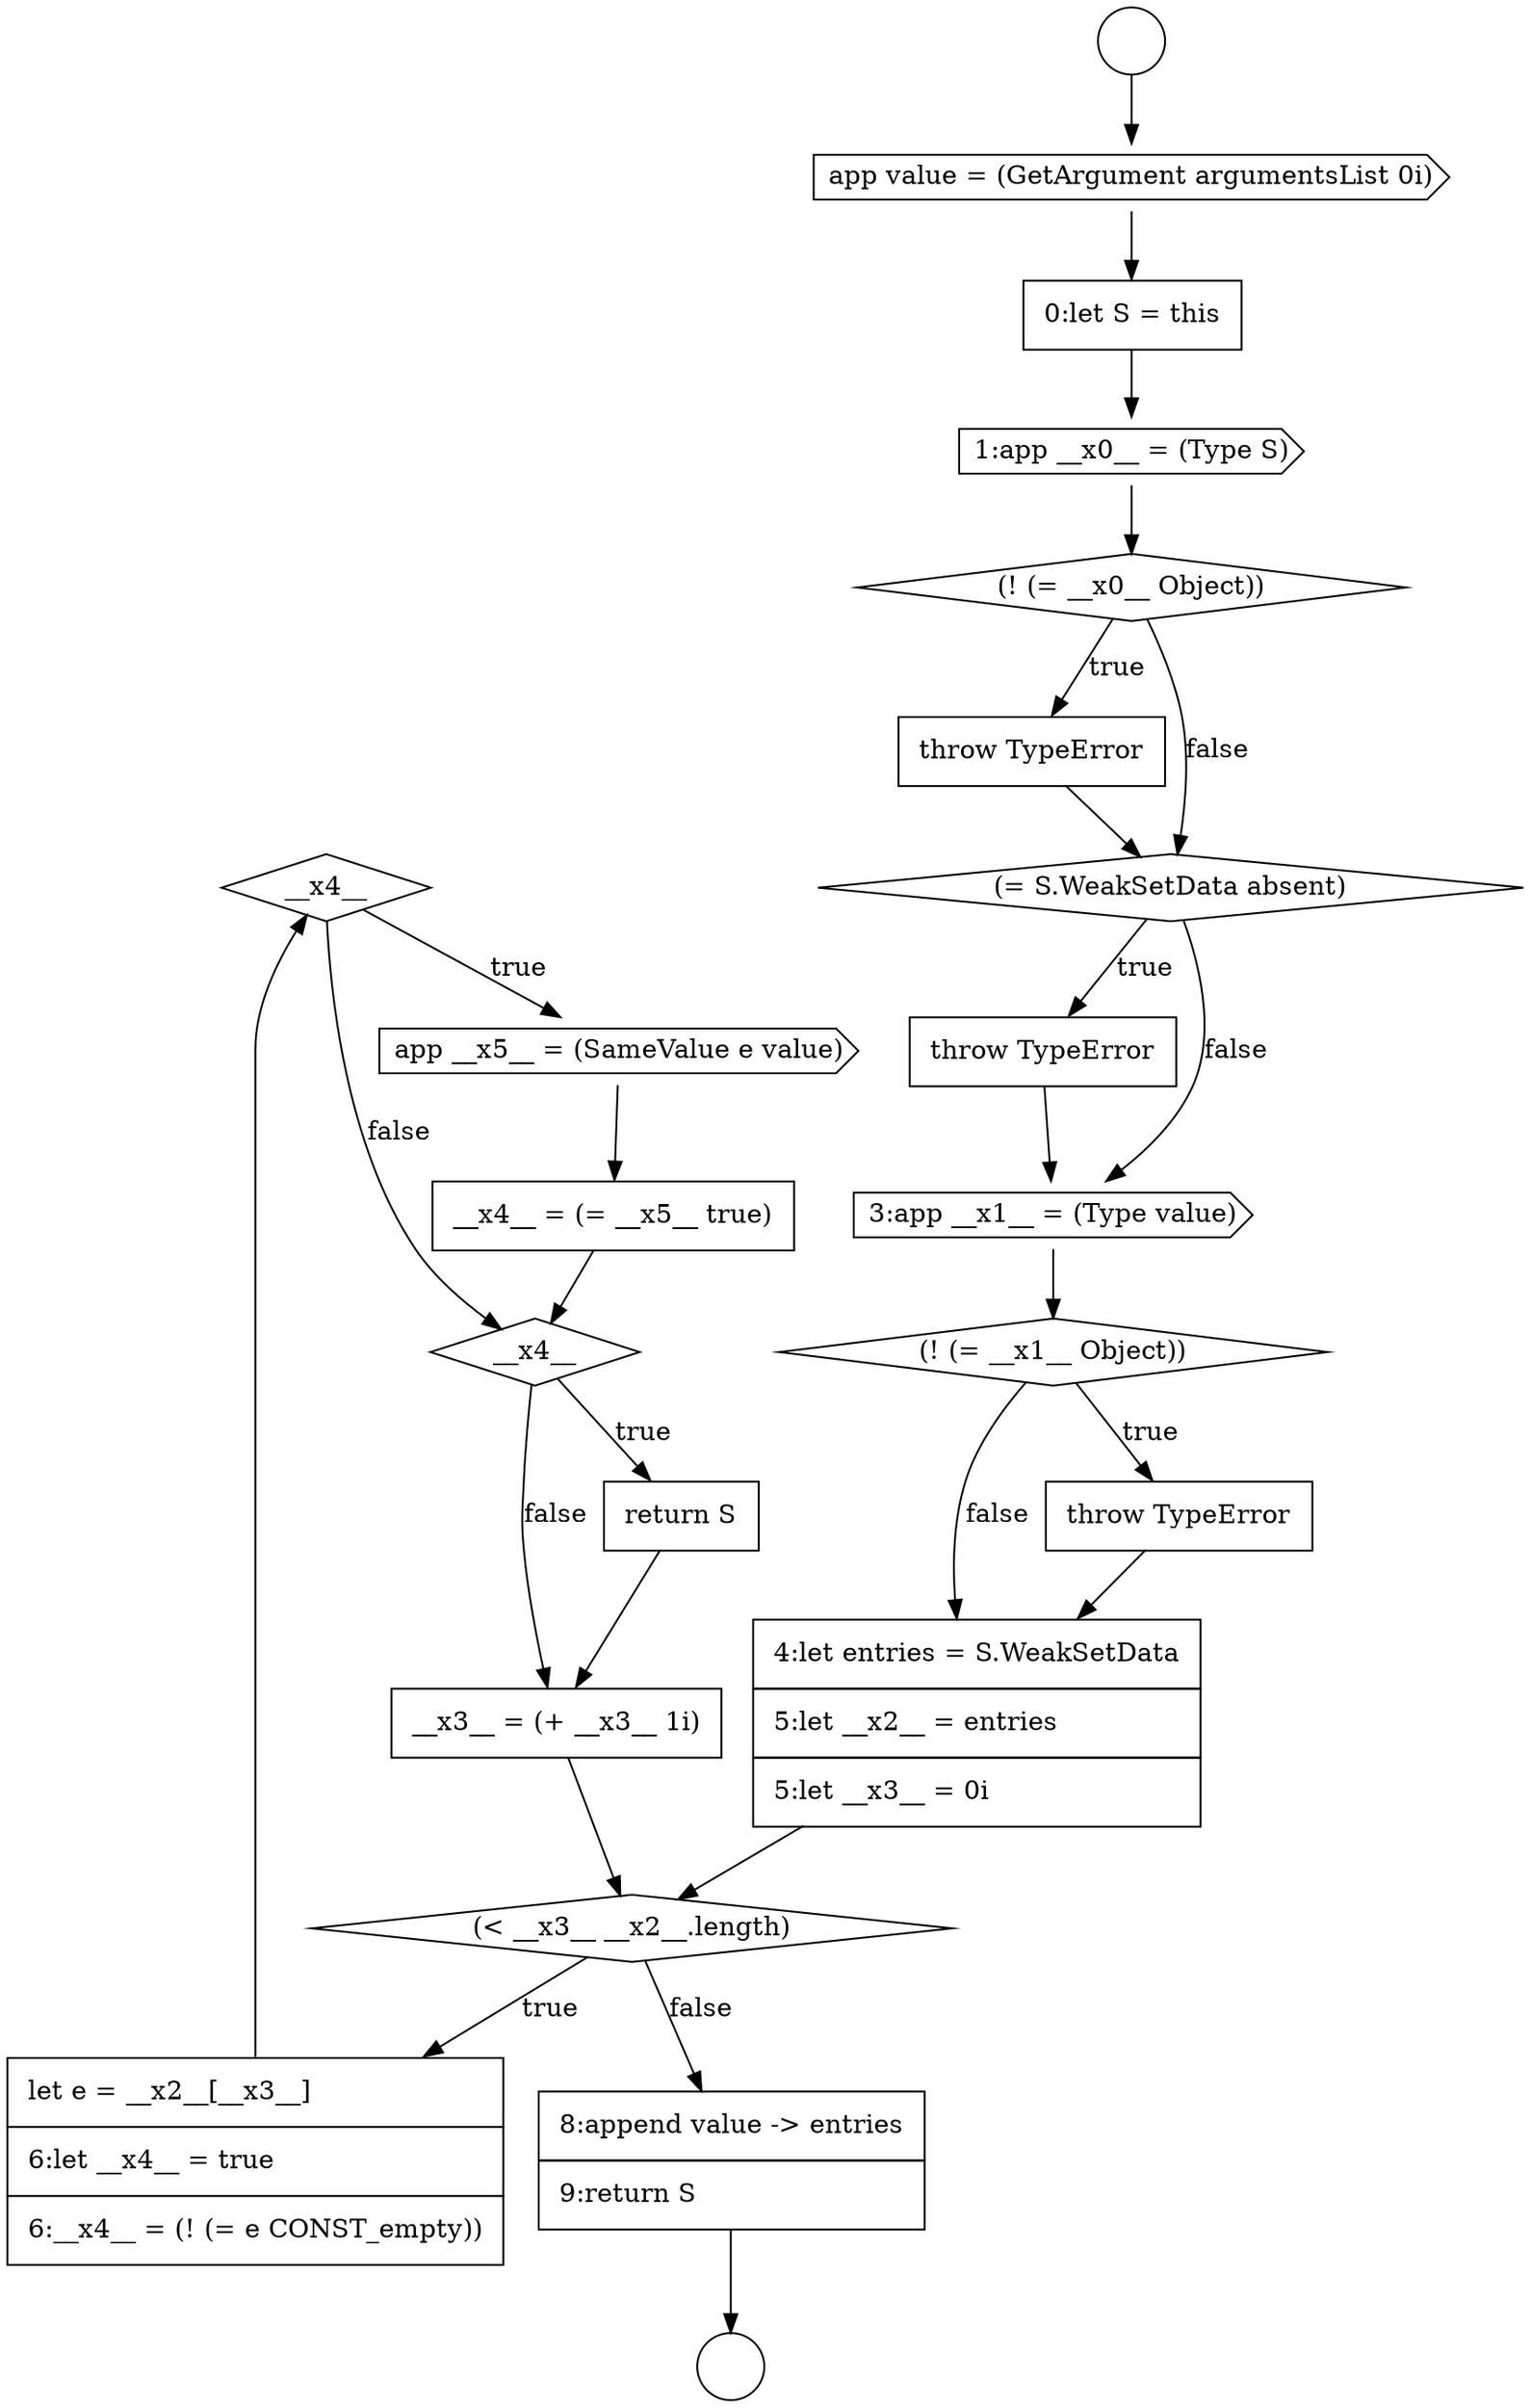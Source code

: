digraph {
  node15596 [shape=diamond, label=<<font color="black">__x4__</font>> color="black" fillcolor="white" style=filled]
  node15600 [shape=none, margin=0, label=<<font color="black">
    <table border="0" cellborder="1" cellspacing="0" cellpadding="10">
      <tr><td align="left">return S</td></tr>
    </table>
  </font>> color="black" fillcolor="white" style=filled]
  node15590 [shape=cds, label=<<font color="black">3:app __x1__ = (Type value)</font>> color="black" fillcolor="white" style=filled]
  node15591 [shape=diamond, label=<<font color="black">(! (= __x1__ Object))</font>> color="black" fillcolor="white" style=filled]
  node15595 [shape=none, margin=0, label=<<font color="black">
    <table border="0" cellborder="1" cellspacing="0" cellpadding="10">
      <tr><td align="left">let e = __x2__[__x3__]</td></tr>
      <tr><td align="left">6:let __x4__ = true</td></tr>
      <tr><td align="left">6:__x4__ = (! (= e CONST_empty))</td></tr>
    </table>
  </font>> color="black" fillcolor="white" style=filled]
  node15599 [shape=diamond, label=<<font color="black">__x4__</font>> color="black" fillcolor="white" style=filled]
  node15592 [shape=none, margin=0, label=<<font color="black">
    <table border="0" cellborder="1" cellspacing="0" cellpadding="10">
      <tr><td align="left">throw TypeError</td></tr>
    </table>
  </font>> color="black" fillcolor="white" style=filled]
  node15594 [shape=diamond, label=<<font color="black">(&lt; __x3__ __x2__.length)</font>> color="black" fillcolor="white" style=filled]
  node15598 [shape=none, margin=0, label=<<font color="black">
    <table border="0" cellborder="1" cellspacing="0" cellpadding="10">
      <tr><td align="left">__x4__ = (= __x5__ true)</td></tr>
    </table>
  </font>> color="black" fillcolor="white" style=filled]
  node15593 [shape=none, margin=0, label=<<font color="black">
    <table border="0" cellborder="1" cellspacing="0" cellpadding="10">
      <tr><td align="left">4:let entries = S.WeakSetData</td></tr>
      <tr><td align="left">5:let __x2__ = entries</td></tr>
      <tr><td align="left">5:let __x3__ = 0i</td></tr>
    </table>
  </font>> color="black" fillcolor="white" style=filled]
  node15589 [shape=none, margin=0, label=<<font color="black">
    <table border="0" cellborder="1" cellspacing="0" cellpadding="10">
      <tr><td align="left">throw TypeError</td></tr>
    </table>
  </font>> color="black" fillcolor="white" style=filled]
  node15585 [shape=cds, label=<<font color="black">1:app __x0__ = (Type S)</font>> color="black" fillcolor="white" style=filled]
  node15597 [shape=cds, label=<<font color="black">app __x5__ = (SameValue e value)</font>> color="black" fillcolor="white" style=filled]
  node15601 [shape=none, margin=0, label=<<font color="black">
    <table border="0" cellborder="1" cellspacing="0" cellpadding="10">
      <tr><td align="left">__x3__ = (+ __x3__ 1i)</td></tr>
    </table>
  </font>> color="black" fillcolor="white" style=filled]
  node15586 [shape=diamond, label=<<font color="black">(! (= __x0__ Object))</font>> color="black" fillcolor="white" style=filled]
  node15584 [shape=none, margin=0, label=<<font color="black">
    <table border="0" cellborder="1" cellspacing="0" cellpadding="10">
      <tr><td align="left">0:let S = this</td></tr>
    </table>
  </font>> color="black" fillcolor="white" style=filled]
  node15582 [shape=circle label=" " color="black" fillcolor="white" style=filled]
  node15602 [shape=none, margin=0, label=<<font color="black">
    <table border="0" cellborder="1" cellspacing="0" cellpadding="10">
      <tr><td align="left">8:append value -&gt; entries</td></tr>
      <tr><td align="left">9:return S</td></tr>
    </table>
  </font>> color="black" fillcolor="white" style=filled]
  node15587 [shape=none, margin=0, label=<<font color="black">
    <table border="0" cellborder="1" cellspacing="0" cellpadding="10">
      <tr><td align="left">throw TypeError</td></tr>
    </table>
  </font>> color="black" fillcolor="white" style=filled]
  node15588 [shape=diamond, label=<<font color="black">(= S.WeakSetData absent)</font>> color="black" fillcolor="white" style=filled]
  node15583 [shape=cds, label=<<font color="black">app value = (GetArgument argumentsList 0i)</font>> color="black" fillcolor="white" style=filled]
  node15581 [shape=circle label=" " color="black" fillcolor="white" style=filled]
  node15584 -> node15585 [ color="black"]
  node15583 -> node15584 [ color="black"]
  node15600 -> node15601 [ color="black"]
  node15595 -> node15596 [ color="black"]
  node15596 -> node15597 [label=<<font color="black">true</font>> color="black"]
  node15596 -> node15599 [label=<<font color="black">false</font>> color="black"]
  node15591 -> node15592 [label=<<font color="black">true</font>> color="black"]
  node15591 -> node15593 [label=<<font color="black">false</font>> color="black"]
  node15586 -> node15587 [label=<<font color="black">true</font>> color="black"]
  node15586 -> node15588 [label=<<font color="black">false</font>> color="black"]
  node15581 -> node15583 [ color="black"]
  node15590 -> node15591 [ color="black"]
  node15602 -> node15582 [ color="black"]
  node15597 -> node15598 [ color="black"]
  node15601 -> node15594 [ color="black"]
  node15585 -> node15586 [ color="black"]
  node15588 -> node15589 [label=<<font color="black">true</font>> color="black"]
  node15588 -> node15590 [label=<<font color="black">false</font>> color="black"]
  node15589 -> node15590 [ color="black"]
  node15599 -> node15600 [label=<<font color="black">true</font>> color="black"]
  node15599 -> node15601 [label=<<font color="black">false</font>> color="black"]
  node15592 -> node15593 [ color="black"]
  node15587 -> node15588 [ color="black"]
  node15598 -> node15599 [ color="black"]
  node15594 -> node15595 [label=<<font color="black">true</font>> color="black"]
  node15594 -> node15602 [label=<<font color="black">false</font>> color="black"]
  node15593 -> node15594 [ color="black"]
}
